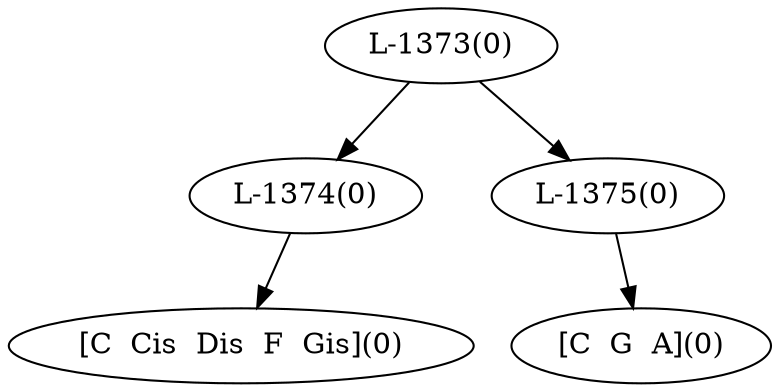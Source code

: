 digraph sample{
"L-1374(0)"->"[C  Cis  Dis  F  Gis](0)"
"L-1375(0)"->"[C  G  A](0)"
"L-1373(0)"->"L-1374(0)"
"L-1373(0)"->"L-1375(0)"
{rank = min; "L-1373(0)"}
{rank = same; "L-1374(0)"; "L-1375(0)";}
{rank = max; "[C  Cis  Dis  F  Gis](0)"; "[C  G  A](0)";}
}